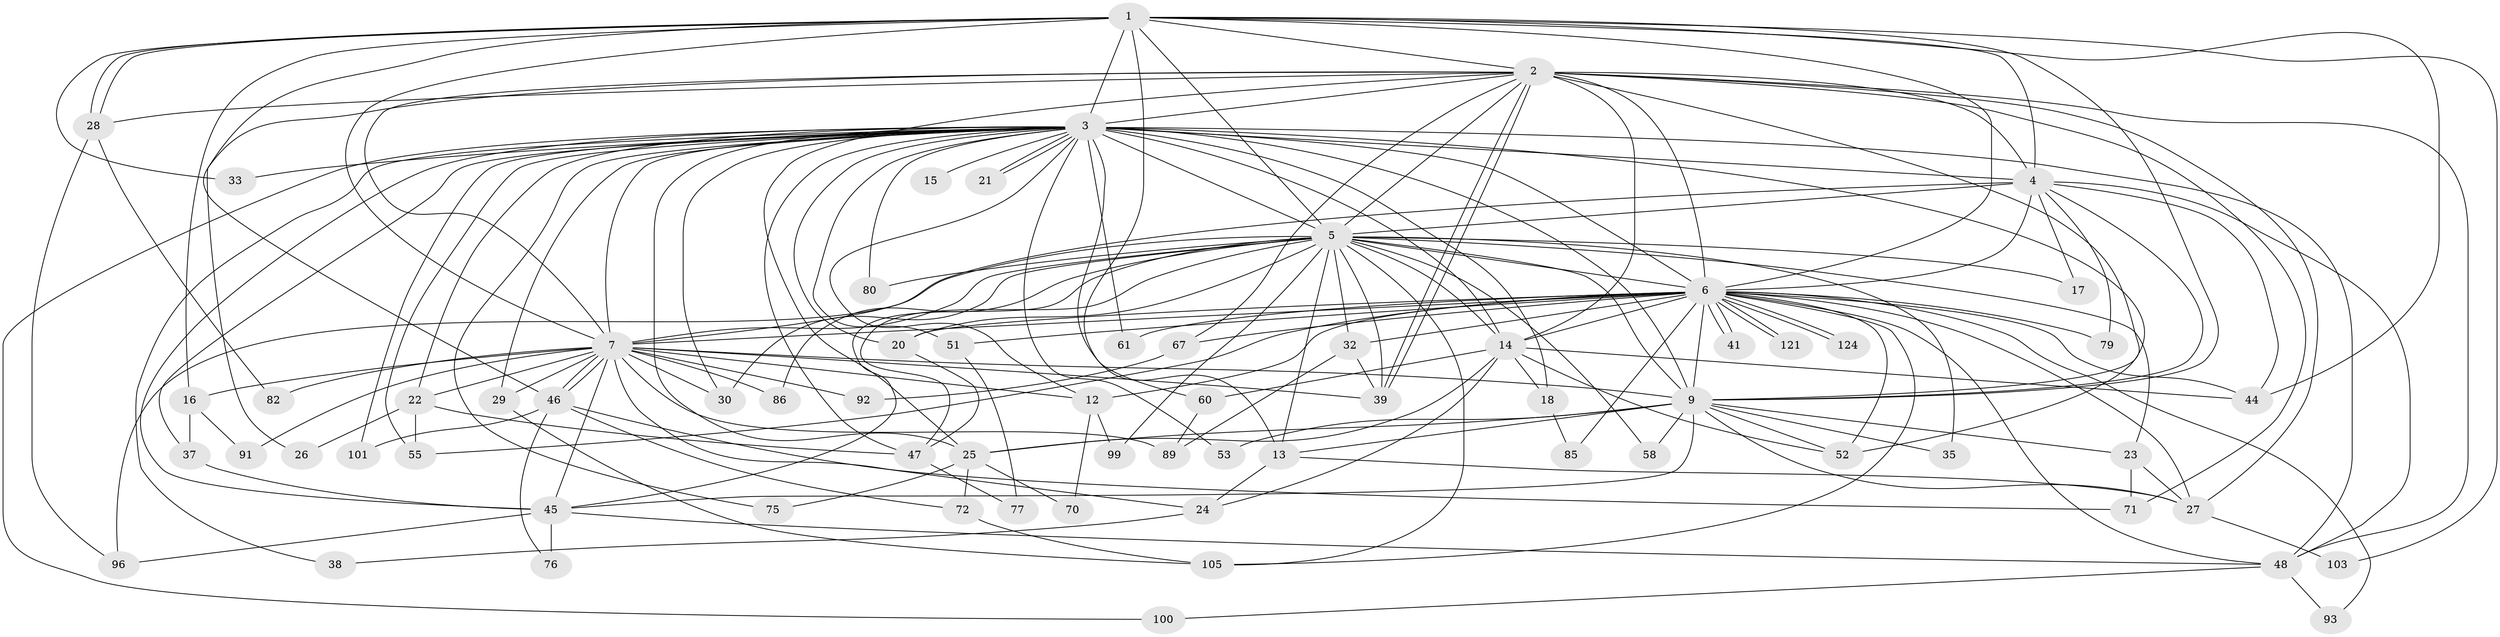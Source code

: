 // original degree distribution, {18: 0.014388489208633094, 23: 0.007194244604316547, 32: 0.007194244604316547, 17: 0.007194244604316547, 37: 0.007194244604316547, 27: 0.007194244604316547, 20: 0.014388489208633094, 26: 0.007194244604316547, 4: 0.08633093525179857, 3: 0.2517985611510791, 5: 0.07194244604316546, 8: 0.014388489208633094, 2: 0.4892086330935252, 7: 0.007194244604316547, 6: 0.007194244604316547}
// Generated by graph-tools (version 1.1) at 2025/54/03/05/25 16:54:47]
// undirected, 69 vertices, 184 edges
graph export_dot {
graph [start="1"]
  node [color=gray90,style=filled];
  1;
  2 [super="+78+137+95+65+87"];
  3 [super="+10+128+43"];
  4 [super="+135+73+34"];
  5 [super="+8+56"];
  6 [super="+81+68+19+107+102"];
  7 [super="+36+94"];
  9 [super="+11"];
  12 [super="+40"];
  13 [super="+130"];
  14 [super="+104+50+74"];
  15;
  16;
  17;
  18;
  20 [super="+108"];
  21;
  22;
  23 [super="+115"];
  24;
  25 [super="+59"];
  26;
  27 [super="+109+113+31"];
  28 [super="+84"];
  29 [super="+116"];
  30 [super="+138+66"];
  32 [super="+106"];
  33;
  35;
  37;
  38;
  39 [super="+42"];
  41;
  44 [super="+122"];
  45 [super="+134+88"];
  46 [super="+63"];
  47 [super="+64+112"];
  48 [super="+97+133"];
  51;
  52 [super="+62"];
  53;
  55 [super="+57"];
  58;
  60;
  61;
  67;
  70;
  71;
  72;
  75;
  76;
  77;
  79;
  80;
  82;
  85;
  86;
  89;
  91;
  92;
  93;
  96 [super="+98"];
  99;
  100;
  101;
  103;
  105 [super="+120"];
  121;
  124;
  1 -- 2;
  1 -- 3 [weight=3];
  1 -- 4;
  1 -- 5 [weight=2];
  1 -- 6;
  1 -- 7;
  1 -- 9;
  1 -- 16;
  1 -- 28;
  1 -- 28;
  1 -- 33;
  1 -- 44;
  1 -- 60;
  1 -- 103;
  1 -- 46;
  2 -- 3 [weight=4];
  2 -- 4;
  2 -- 5 [weight=2];
  2 -- 6;
  2 -- 7 [weight=3];
  2 -- 9 [weight=3];
  2 -- 26;
  2 -- 39;
  2 -- 39;
  2 -- 48;
  2 -- 67;
  2 -- 25;
  2 -- 27;
  2 -- 71;
  2 -- 14 [weight=2];
  2 -- 28;
  3 -- 4 [weight=5];
  3 -- 5 [weight=5];
  3 -- 6 [weight=3];
  3 -- 7 [weight=2];
  3 -- 9 [weight=3];
  3 -- 13;
  3 -- 15 [weight=2];
  3 -- 18;
  3 -- 20;
  3 -- 21;
  3 -- 21;
  3 -- 22;
  3 -- 29;
  3 -- 30 [weight=3];
  3 -- 38;
  3 -- 45;
  3 -- 51 [weight=3];
  3 -- 80;
  3 -- 101;
  3 -- 75;
  3 -- 12;
  3 -- 25;
  3 -- 33;
  3 -- 100;
  3 -- 37;
  3 -- 47;
  3 -- 48 [weight=2];
  3 -- 52;
  3 -- 53 [weight=2];
  3 -- 55;
  3 -- 61;
  3 -- 14;
  4 -- 5 [weight=2];
  4 -- 6 [weight=2];
  4 -- 7 [weight=2];
  4 -- 9;
  4 -- 17;
  4 -- 44;
  4 -- 79;
  4 -- 48;
  5 -- 6 [weight=4];
  5 -- 7 [weight=2];
  5 -- 9 [weight=2];
  5 -- 17;
  5 -- 20 [weight=2];
  5 -- 23 [weight=2];
  5 -- 32;
  5 -- 96;
  5 -- 99;
  5 -- 14;
  5 -- 80;
  5 -- 30;
  5 -- 35;
  5 -- 105;
  5 -- 47;
  5 -- 58;
  5 -- 45;
  5 -- 86;
  5 -- 39;
  5 -- 13;
  6 -- 7 [weight=3];
  6 -- 9 [weight=2];
  6 -- 12;
  6 -- 14;
  6 -- 27;
  6 -- 32;
  6 -- 41;
  6 -- 41;
  6 -- 51;
  6 -- 52;
  6 -- 55;
  6 -- 61;
  6 -- 67;
  6 -- 85;
  6 -- 93;
  6 -- 105;
  6 -- 121;
  6 -- 121;
  6 -- 124;
  6 -- 124;
  6 -- 44;
  6 -- 79;
  6 -- 48;
  6 -- 20;
  7 -- 9;
  7 -- 16;
  7 -- 22;
  7 -- 24;
  7 -- 29;
  7 -- 46;
  7 -- 46;
  7 -- 82;
  7 -- 86;
  7 -- 91;
  7 -- 92;
  7 -- 89;
  7 -- 45;
  7 -- 39 [weight=2];
  7 -- 30;
  7 -- 12;
  9 -- 13;
  9 -- 35;
  9 -- 53;
  9 -- 58;
  9 -- 45;
  9 -- 23;
  9 -- 27;
  9 -- 52;
  9 -- 25;
  12 -- 99;
  12 -- 70;
  13 -- 24;
  13 -- 27;
  14 -- 18;
  14 -- 60;
  14 -- 44;
  14 -- 25;
  14 -- 52;
  14 -- 24;
  16 -- 37;
  16 -- 91;
  18 -- 85;
  20 -- 47;
  22 -- 26;
  22 -- 47;
  22 -- 55;
  23 -- 27;
  23 -- 71;
  24 -- 38;
  25 -- 70;
  25 -- 72;
  25 -- 75;
  27 -- 103;
  28 -- 82;
  28 -- 96;
  29 -- 105;
  32 -- 89;
  32 -- 39;
  37 -- 45;
  45 -- 48;
  45 -- 76 [weight=2];
  45 -- 96;
  46 -- 71;
  46 -- 101;
  46 -- 72;
  46 -- 76;
  47 -- 77;
  48 -- 93;
  48 -- 100;
  51 -- 77;
  60 -- 89;
  67 -- 92;
  72 -- 105;
}
